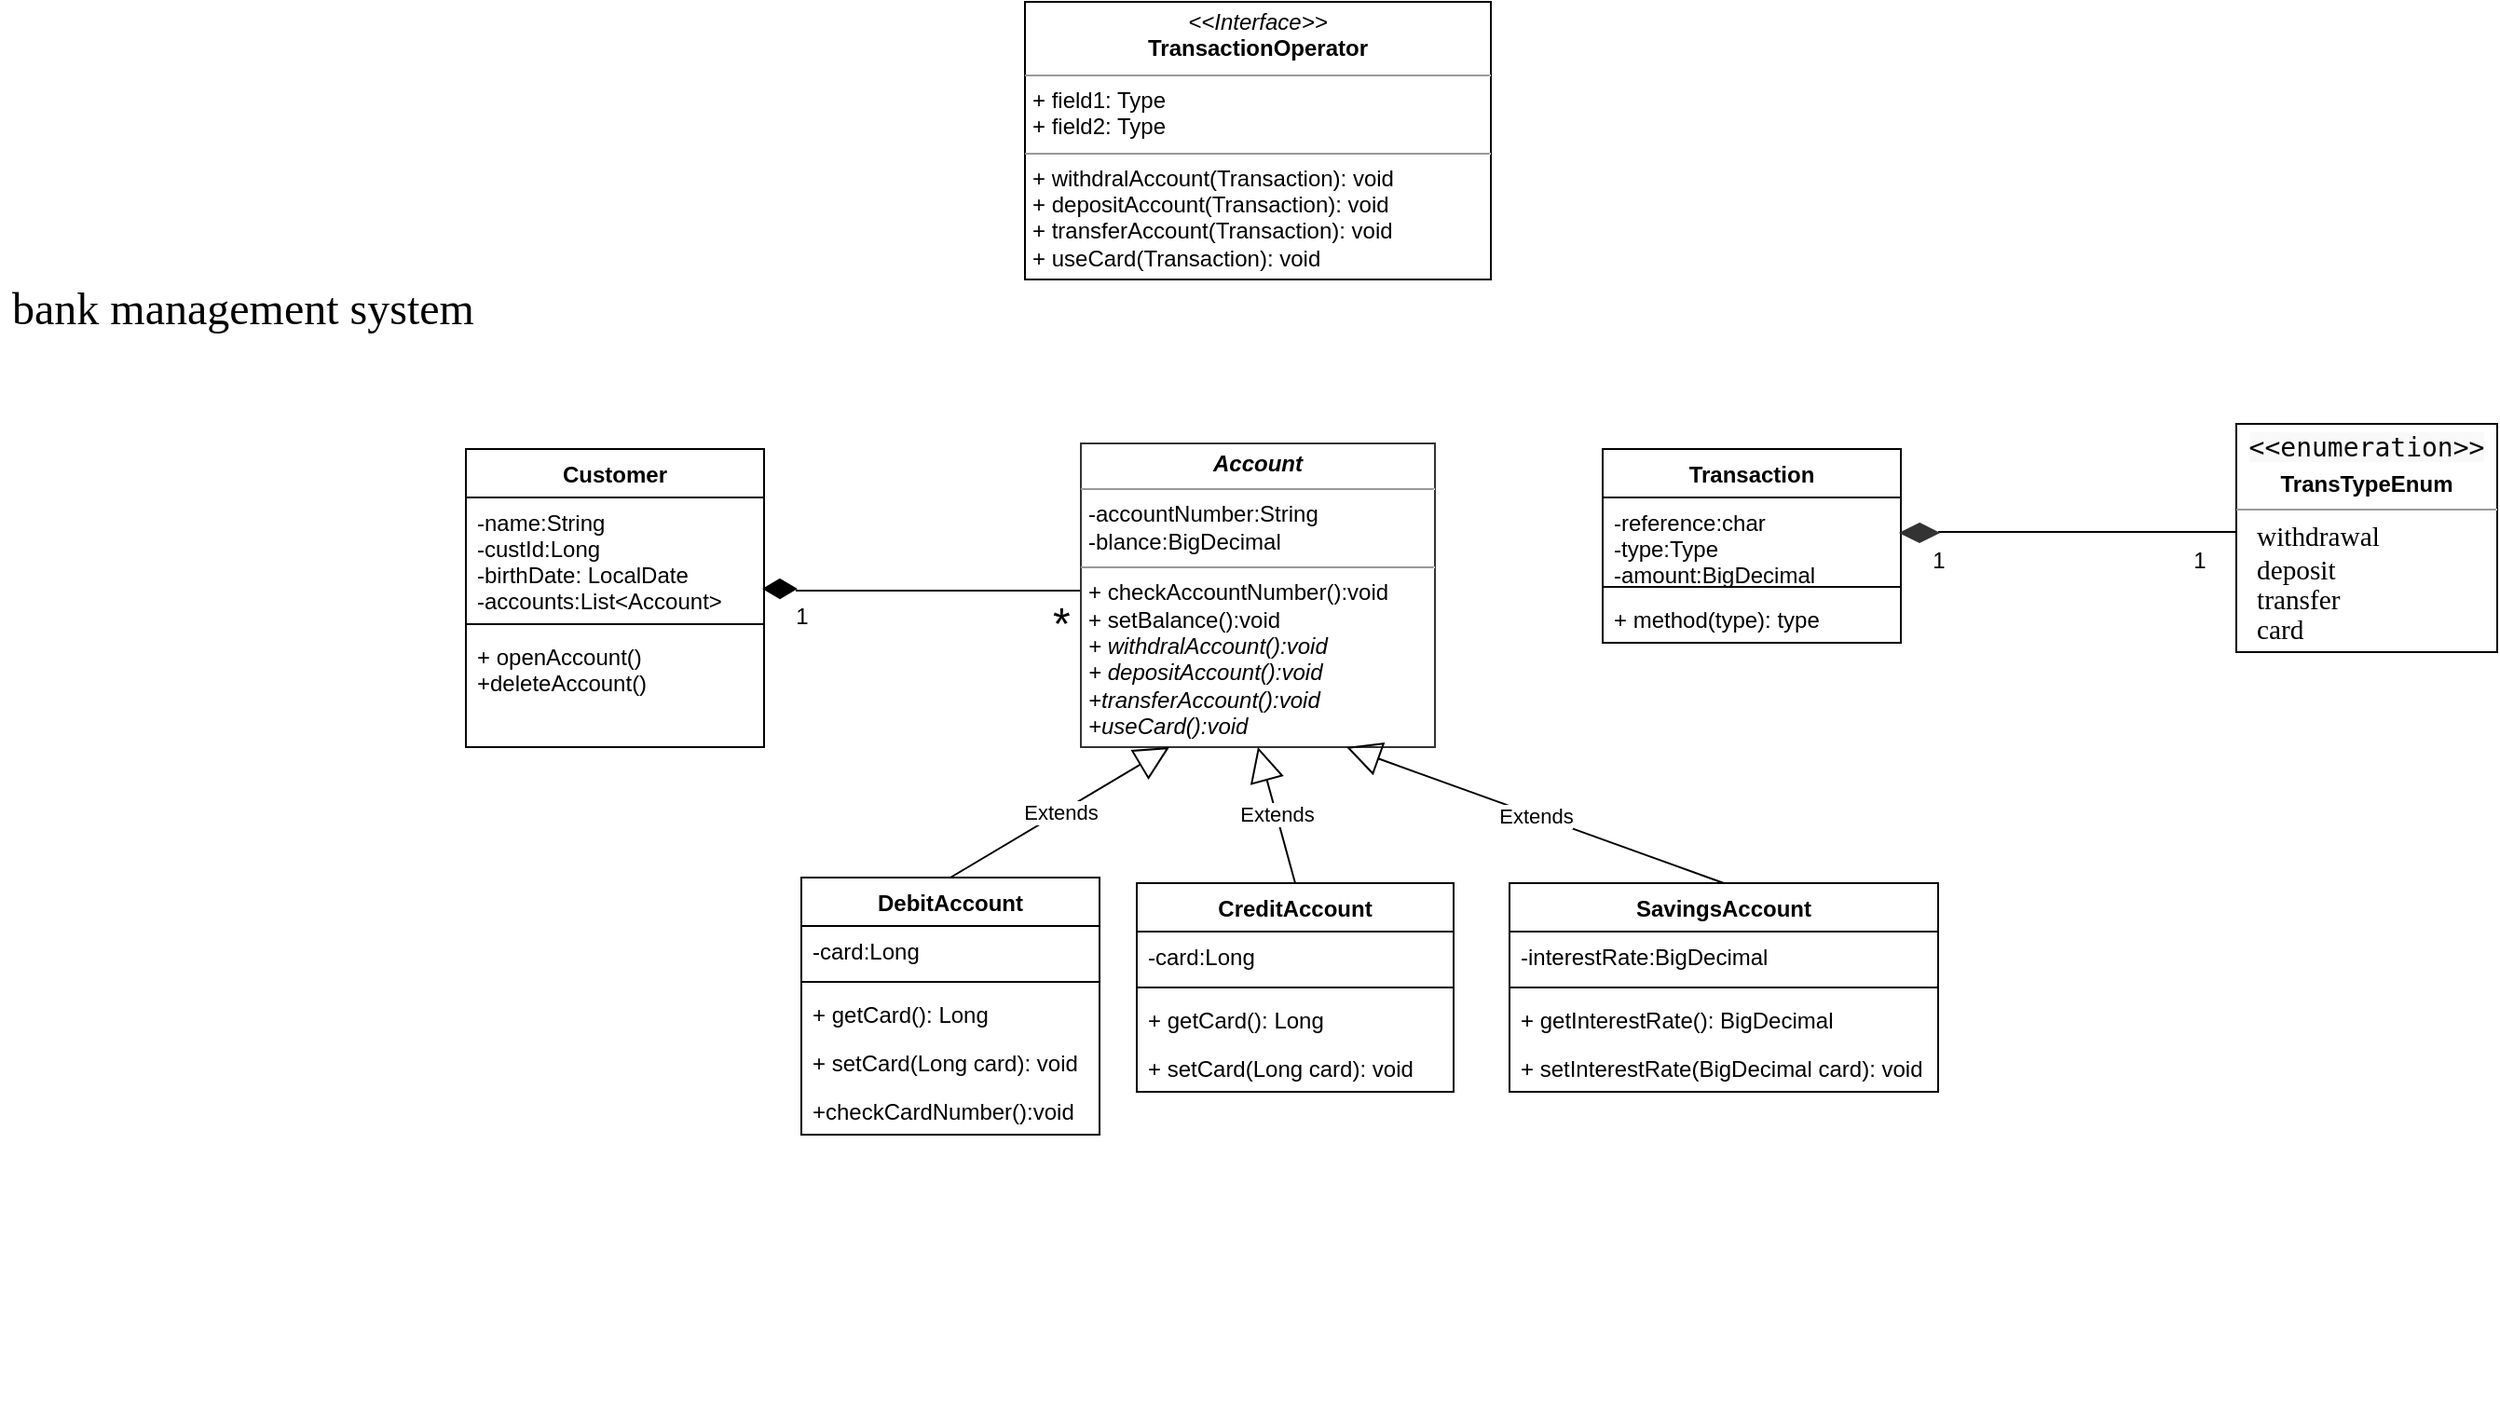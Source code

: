 <mxfile version="14.1.2" type="github">
  <diagram id="u7P9gTa-uS5qmwB9hr_K" name="Page-1">
    <mxGraphModel dx="1108" dy="450" grid="1" gridSize="10" guides="1" tooltips="1" connect="1" arrows="1" fold="1" page="1" pageScale="1" pageWidth="827" pageHeight="1169" math="0" shadow="0">
      <root>
        <mxCell id="0" />
        <mxCell id="1" parent="0" />
        <mxCell id="PTjb4T5VlLowp-uNTDuH-1" value="Customer" style="swimlane;fontStyle=1;align=center;verticalAlign=top;childLayout=stackLayout;horizontal=1;startSize=26;horizontalStack=0;resizeParent=1;resizeParentMax=0;resizeLast=0;collapsible=1;marginBottom=0;" vertex="1" parent="1">
          <mxGeometry x="550" y="501" width="160" height="160" as="geometry">
            <mxRectangle x="550" y="501" width="90" height="26" as="alternateBounds" />
          </mxGeometry>
        </mxCell>
        <mxCell id="PTjb4T5VlLowp-uNTDuH-2" value="-name:String&#xa;-custId:Long&#xa;-birthDate: LocalDate&#xa;-accounts:List&lt;Account&gt;" style="text;strokeColor=none;fillColor=none;align=left;verticalAlign=top;spacingLeft=4;spacingRight=4;overflow=hidden;rotatable=0;points=[[0,0.5],[1,0.5]];portConstraint=eastwest;" vertex="1" parent="PTjb4T5VlLowp-uNTDuH-1">
          <mxGeometry y="26" width="160" height="64" as="geometry" />
        </mxCell>
        <mxCell id="PTjb4T5VlLowp-uNTDuH-3" value="" style="line;strokeWidth=1;fillColor=none;align=left;verticalAlign=middle;spacingTop=-1;spacingLeft=3;spacingRight=3;rotatable=0;labelPosition=right;points=[];portConstraint=eastwest;" vertex="1" parent="PTjb4T5VlLowp-uNTDuH-1">
          <mxGeometry y="90" width="160" height="8" as="geometry" />
        </mxCell>
        <mxCell id="PTjb4T5VlLowp-uNTDuH-4" value="+ openAccount()&#xa;+deleteAccount()" style="text;strokeColor=none;fillColor=none;align=left;verticalAlign=top;spacingLeft=4;spacingRight=4;overflow=hidden;rotatable=0;points=[[0,0.5],[1,0.5]];portConstraint=eastwest;" vertex="1" parent="PTjb4T5VlLowp-uNTDuH-1">
          <mxGeometry y="98" width="160" height="62" as="geometry" />
        </mxCell>
        <mxCell id="PTjb4T5VlLowp-uNTDuH-5" value="Transaction" style="swimlane;fontStyle=1;align=center;verticalAlign=top;childLayout=stackLayout;horizontal=1;startSize=26;horizontalStack=0;resizeParent=1;resizeParentMax=0;resizeLast=0;collapsible=1;marginBottom=0;" vertex="1" parent="1">
          <mxGeometry x="1160" y="501" width="160" height="104" as="geometry" />
        </mxCell>
        <mxCell id="PTjb4T5VlLowp-uNTDuH-6" value="-reference:char&#xa;-type:Type&#xa;-amount:BigDecimal&#xa;" style="text;strokeColor=none;fillColor=none;align=left;verticalAlign=top;spacingLeft=4;spacingRight=4;overflow=hidden;rotatable=0;points=[[0,0.5],[1,0.5]];portConstraint=eastwest;" vertex="1" parent="PTjb4T5VlLowp-uNTDuH-5">
          <mxGeometry y="26" width="160" height="44" as="geometry" />
        </mxCell>
        <mxCell id="PTjb4T5VlLowp-uNTDuH-7" value="" style="line;strokeWidth=1;fillColor=none;align=left;verticalAlign=middle;spacingTop=-1;spacingLeft=3;spacingRight=3;rotatable=0;labelPosition=right;points=[];portConstraint=eastwest;" vertex="1" parent="PTjb4T5VlLowp-uNTDuH-5">
          <mxGeometry y="70" width="160" height="8" as="geometry" />
        </mxCell>
        <mxCell id="PTjb4T5VlLowp-uNTDuH-8" value="+ method(type): type" style="text;strokeColor=none;fillColor=none;align=left;verticalAlign=top;spacingLeft=4;spacingRight=4;overflow=hidden;rotatable=0;points=[[0,0.5],[1,0.5]];portConstraint=eastwest;" vertex="1" parent="PTjb4T5VlLowp-uNTDuH-5">
          <mxGeometry y="78" width="160" height="26" as="geometry" />
        </mxCell>
        <mxCell id="PTjb4T5VlLowp-uNTDuH-9" value="&lt;p class=&quot;MsoNormal&quot;&gt;&lt;span style=&quot;font-family: &amp;#34;times new roman&amp;#34;&quot;&gt;&lt;font style=&quot;font-size: 24px&quot;&gt;bank management system&lt;/font&gt;&lt;/span&gt;&lt;/p&gt;" style="text;html=1;align=center;verticalAlign=middle;resizable=0;points=[];autosize=1;" vertex="1" parent="1">
          <mxGeometry x="300" y="401" width="260" height="50" as="geometry" />
        </mxCell>
        <mxCell id="PTjb4T5VlLowp-uNTDuH-10" value="" style="group" vertex="1" connectable="0" parent="1">
          <mxGeometry x="710" y="571" width="216.112" height="50" as="geometry" />
        </mxCell>
        <mxCell id="PTjb4T5VlLowp-uNTDuH-11" value="" style="group" vertex="1" connectable="0" parent="PTjb4T5VlLowp-uNTDuH-10">
          <mxGeometry width="216.112" height="50" as="geometry" />
        </mxCell>
        <mxCell id="PTjb4T5VlLowp-uNTDuH-12" value="" style="line;strokeWidth=1;fillColor=none;align=left;verticalAlign=middle;spacingTop=-1;spacingLeft=3;spacingRight=3;rotatable=0;labelPosition=right;points=[];portConstraint=eastwest;" vertex="1" parent="PTjb4T5VlLowp-uNTDuH-11">
          <mxGeometry x="17" y="2" width="153" height="8" as="geometry" />
        </mxCell>
        <mxCell id="PTjb4T5VlLowp-uNTDuH-13" value="" style="rhombus;whiteSpace=wrap;html=1;fillColor=#000000;" vertex="1" parent="PTjb4T5VlLowp-uNTDuH-11">
          <mxGeometry width="17" height="10" as="geometry" />
        </mxCell>
        <mxCell id="PTjb4T5VlLowp-uNTDuH-14" value="&lt;table class=&quot;NormalTable&quot;&gt;&lt;tbody&gt;&lt;tr&gt;&lt;td width=&quot;156&quot;&gt;&lt;span class=&quot;fontstyle0&quot;&gt;&lt;font style=&quot;font-size: 24px&quot;&gt;*&lt;/font&gt;&lt;/span&gt;&lt;/td&gt;&lt;/tr&gt;&lt;/tbody&gt;&lt;/table&gt; &lt;font size=&quot;3&quot;&gt;&lt;br&gt;&lt;/font&gt;" style="text;whiteSpace=wrap;html=1;" vertex="1" parent="PTjb4T5VlLowp-uNTDuH-11">
          <mxGeometry x="150.001" width="66.111" height="50" as="geometry" />
        </mxCell>
        <mxCell id="PTjb4T5VlLowp-uNTDuH-15" value="DebitAccount" style="swimlane;fontStyle=1;align=center;verticalAlign=top;childLayout=stackLayout;horizontal=1;startSize=26;horizontalStack=0;resizeParent=1;resizeParentMax=0;resizeLast=0;collapsible=1;marginBottom=0;" vertex="1" parent="1">
          <mxGeometry x="730" y="731" width="160" height="138" as="geometry" />
        </mxCell>
        <mxCell id="PTjb4T5VlLowp-uNTDuH-16" value="-card:Long&#xa;" style="text;strokeColor=none;fillColor=none;align=left;verticalAlign=top;spacingLeft=4;spacingRight=4;overflow=hidden;rotatable=0;points=[[0,0.5],[1,0.5]];portConstraint=eastwest;" vertex="1" parent="PTjb4T5VlLowp-uNTDuH-15">
          <mxGeometry y="26" width="160" height="26" as="geometry" />
        </mxCell>
        <mxCell id="PTjb4T5VlLowp-uNTDuH-17" value="" style="line;strokeWidth=1;fillColor=none;align=left;verticalAlign=middle;spacingTop=-1;spacingLeft=3;spacingRight=3;rotatable=0;labelPosition=right;points=[];portConstraint=eastwest;" vertex="1" parent="PTjb4T5VlLowp-uNTDuH-15">
          <mxGeometry y="52" width="160" height="8" as="geometry" />
        </mxCell>
        <mxCell id="PTjb4T5VlLowp-uNTDuH-91" value="+ getCard(): Long&#xa;" style="text;strokeColor=none;fillColor=none;align=left;verticalAlign=top;spacingLeft=4;spacingRight=4;overflow=hidden;rotatable=0;points=[[0,0.5],[1,0.5]];portConstraint=eastwest;" vertex="1" parent="PTjb4T5VlLowp-uNTDuH-15">
          <mxGeometry y="60" width="160" height="26" as="geometry" />
        </mxCell>
        <mxCell id="PTjb4T5VlLowp-uNTDuH-92" value="+ setCard(Long card): void" style="text;strokeColor=none;fillColor=none;align=left;verticalAlign=top;spacingLeft=4;spacingRight=4;overflow=hidden;rotatable=0;points=[[0,0.5],[1,0.5]];portConstraint=eastwest;" vertex="1" parent="PTjb4T5VlLowp-uNTDuH-15">
          <mxGeometry y="86" width="160" height="26" as="geometry" />
        </mxCell>
        <mxCell id="PTjb4T5VlLowp-uNTDuH-18" value="+checkCardNumber():void" style="text;strokeColor=none;fillColor=none;align=left;verticalAlign=top;spacingLeft=4;spacingRight=4;overflow=hidden;rotatable=0;points=[[0,0.5],[1,0.5]];portConstraint=eastwest;" vertex="1" parent="PTjb4T5VlLowp-uNTDuH-15">
          <mxGeometry y="112" width="160" height="26" as="geometry" />
        </mxCell>
        <mxCell id="PTjb4T5VlLowp-uNTDuH-19" value="CreditAccount" style="swimlane;fontStyle=1;align=center;verticalAlign=top;childLayout=stackLayout;horizontal=1;startSize=26;horizontalStack=0;resizeParent=1;resizeParentMax=0;resizeLast=0;collapsible=1;marginBottom=0;" vertex="1" parent="1">
          <mxGeometry x="910" y="734" width="170" height="112" as="geometry" />
        </mxCell>
        <mxCell id="PTjb4T5VlLowp-uNTDuH-20" value="-card:Long&#xa;" style="text;strokeColor=none;fillColor=none;align=left;verticalAlign=top;spacingLeft=4;spacingRight=4;overflow=hidden;rotatable=0;points=[[0,0.5],[1,0.5]];portConstraint=eastwest;" vertex="1" parent="PTjb4T5VlLowp-uNTDuH-19">
          <mxGeometry y="26" width="170" height="26" as="geometry" />
        </mxCell>
        <mxCell id="PTjb4T5VlLowp-uNTDuH-21" value="" style="line;strokeWidth=1;fillColor=none;align=left;verticalAlign=middle;spacingTop=-1;spacingLeft=3;spacingRight=3;rotatable=0;labelPosition=right;points=[];portConstraint=eastwest;" vertex="1" parent="PTjb4T5VlLowp-uNTDuH-19">
          <mxGeometry y="52" width="170" height="8" as="geometry" />
        </mxCell>
        <mxCell id="PTjb4T5VlLowp-uNTDuH-22" value="+ getCard(): Long&#xa;" style="text;strokeColor=none;fillColor=none;align=left;verticalAlign=top;spacingLeft=4;spacingRight=4;overflow=hidden;rotatable=0;points=[[0,0.5],[1,0.5]];portConstraint=eastwest;" vertex="1" parent="PTjb4T5VlLowp-uNTDuH-19">
          <mxGeometry y="60" width="170" height="26" as="geometry" />
        </mxCell>
        <mxCell id="PTjb4T5VlLowp-uNTDuH-88" value="+ setCard(Long card): void" style="text;strokeColor=none;fillColor=none;align=left;verticalAlign=top;spacingLeft=4;spacingRight=4;overflow=hidden;rotatable=0;points=[[0,0.5],[1,0.5]];portConstraint=eastwest;" vertex="1" parent="PTjb4T5VlLowp-uNTDuH-19">
          <mxGeometry y="86" width="170" height="26" as="geometry" />
        </mxCell>
        <mxCell id="PTjb4T5VlLowp-uNTDuH-23" value="SavingsAccount" style="swimlane;fontStyle=1;align=center;verticalAlign=top;childLayout=stackLayout;horizontal=1;startSize=26;horizontalStack=0;resizeParent=1;resizeParentMax=0;resizeLast=0;collapsible=1;marginBottom=0;" vertex="1" parent="1">
          <mxGeometry x="1110" y="734" width="230" height="112" as="geometry" />
        </mxCell>
        <mxCell id="PTjb4T5VlLowp-uNTDuH-24" value="-interestRate:BigDecimal" style="text;strokeColor=none;fillColor=none;align=left;verticalAlign=top;spacingLeft=4;spacingRight=4;overflow=hidden;rotatable=0;points=[[0,0.5],[1,0.5]];portConstraint=eastwest;" vertex="1" parent="PTjb4T5VlLowp-uNTDuH-23">
          <mxGeometry y="26" width="230" height="26" as="geometry" />
        </mxCell>
        <mxCell id="PTjb4T5VlLowp-uNTDuH-25" value="" style="line;strokeWidth=1;fillColor=none;align=left;verticalAlign=middle;spacingTop=-1;spacingLeft=3;spacingRight=3;rotatable=0;labelPosition=right;points=[];portConstraint=eastwest;" vertex="1" parent="PTjb4T5VlLowp-uNTDuH-23">
          <mxGeometry y="52" width="230" height="8" as="geometry" />
        </mxCell>
        <mxCell id="PTjb4T5VlLowp-uNTDuH-26" value="+ getInterestRate(): BigDecimal&#xa;" style="text;strokeColor=none;fillColor=none;align=left;verticalAlign=top;spacingLeft=4;spacingRight=4;overflow=hidden;rotatable=0;points=[[0,0.5],[1,0.5]];portConstraint=eastwest;" vertex="1" parent="PTjb4T5VlLowp-uNTDuH-23">
          <mxGeometry y="60" width="230" height="26" as="geometry" />
        </mxCell>
        <mxCell id="PTjb4T5VlLowp-uNTDuH-94" value="+ setInterestRate(BigDecimal card): void" style="text;strokeColor=none;fillColor=none;align=left;verticalAlign=top;spacingLeft=4;spacingRight=4;overflow=hidden;rotatable=0;points=[[0,0.5],[1,0.5]];portConstraint=eastwest;" vertex="1" parent="PTjb4T5VlLowp-uNTDuH-23">
          <mxGeometry y="86" width="230" height="26" as="geometry" />
        </mxCell>
        <mxCell id="PTjb4T5VlLowp-uNTDuH-27" value="" style="group" vertex="1" connectable="0" parent="1">
          <mxGeometry x="897.5" y="624" width="25" height="20" as="geometry" />
        </mxCell>
        <mxCell id="PTjb4T5VlLowp-uNTDuH-29" value="" style="group" vertex="1" connectable="0" parent="1">
          <mxGeometry x="1320" y="541" width="180" height="10" as="geometry" />
        </mxCell>
        <mxCell id="PTjb4T5VlLowp-uNTDuH-30" value="" style="endArrow=none;html=1;edgeStyle=orthogonalEdgeStyle;" edge="1" parent="PTjb4T5VlLowp-uNTDuH-29">
          <mxGeometry relative="1" as="geometry">
            <mxPoint x="20" y="4.5" as="sourcePoint" />
            <mxPoint x="180" y="4.5" as="targetPoint" />
          </mxGeometry>
        </mxCell>
        <mxCell id="PTjb4T5VlLowp-uNTDuH-31" value="" style="rhombus;whiteSpace=wrap;html=1;strokeColor=#333333;fillColor=#333333;" vertex="1" parent="1">
          <mxGeometry x="1320" y="541" width="20" height="10" as="geometry" />
        </mxCell>
        <mxCell id="PTjb4T5VlLowp-uNTDuH-32" value="1" style="text;html=1;align=center;verticalAlign=middle;resizable=0;points=[];autosize=1;" vertex="1" parent="1">
          <mxGeometry x="1330" y="551" width="20" height="20" as="geometry" />
        </mxCell>
        <mxCell id="PTjb4T5VlLowp-uNTDuH-33" value="1" style="text;html=1;align=center;verticalAlign=middle;resizable=0;points=[];autosize=1;" vertex="1" parent="1">
          <mxGeometry x="1470" y="551" width="20" height="20" as="geometry" />
        </mxCell>
        <mxCell id="PTjb4T5VlLowp-uNTDuH-34" value="&lt;p style=&quot;margin: 0px ; margin-top: 4px ; text-align: center&quot;&gt;&lt;i&gt;&lt;b&gt;Account&lt;/b&gt;&lt;/i&gt;&lt;/p&gt;&lt;hr size=&quot;1&quot;&gt;&lt;p style=&quot;margin: 0px ; margin-left: 4px&quot;&gt;-accountNumber:String&lt;br style=&quot;padding: 0px ; margin: 0px&quot;&gt;-blance:BigDecimal&lt;br&gt;&lt;/p&gt;&lt;hr size=&quot;1&quot;&gt;&lt;p style=&quot;margin: 0px ; margin-left: 4px&quot;&gt;+ checkAccountNumber():void&lt;br&gt;+ setBalance():void&lt;/p&gt;&lt;p style=&quot;margin: 0px ; margin-left: 4px&quot;&gt;&lt;i&gt;+ withdralAccount():void&lt;/i&gt;&lt;/p&gt;&lt;p style=&quot;margin: 0px ; margin-left: 4px&quot;&gt;&lt;i&gt;+ depositAccount():void&lt;/i&gt;&lt;/p&gt;&lt;p style=&quot;margin: 0px ; margin-left: 4px&quot;&gt;&lt;i&gt;+transferAccount():void&lt;/i&gt;&lt;/p&gt;&lt;p style=&quot;margin: 0px ; margin-left: 4px&quot;&gt;&lt;i&gt;+useCard():void&lt;/i&gt;&lt;/p&gt;&lt;br&gt;&lt;p style=&quot;margin: 0px ; margin-left: 4px&quot;&gt; &lt;br&gt;&lt;br style=&quot;line-height: normal&quot;&gt;&lt;/p&gt;" style="verticalAlign=top;align=left;overflow=fill;fontSize=12;fontFamily=Helvetica;html=1;strokeColor=#333333;fillColor=#FFFFFF;" vertex="1" parent="1">
          <mxGeometry x="880" y="498" width="190" height="163" as="geometry" />
        </mxCell>
        <mxCell id="PTjb4T5VlLowp-uNTDuH-35" value="Extends" style="endArrow=block;endSize=16;endFill=0;html=1;entryX=0.25;entryY=1;entryDx=0;entryDy=0;exitX=0.5;exitY=0;exitDx=0;exitDy=0;" edge="1" parent="1" source="PTjb4T5VlLowp-uNTDuH-15" target="PTjb4T5VlLowp-uNTDuH-34">
          <mxGeometry width="160" relative="1" as="geometry">
            <mxPoint x="720" y="681" as="sourcePoint" />
            <mxPoint x="880" y="681" as="targetPoint" />
          </mxGeometry>
        </mxCell>
        <mxCell id="PTjb4T5VlLowp-uNTDuH-36" value="Extends" style="endArrow=block;endSize=16;endFill=0;html=1;exitX=0.5;exitY=0;exitDx=0;exitDy=0;entryX=0.5;entryY=1;entryDx=0;entryDy=0;" edge="1" parent="1" source="PTjb4T5VlLowp-uNTDuH-19" target="PTjb4T5VlLowp-uNTDuH-34">
          <mxGeometry width="160" relative="1" as="geometry">
            <mxPoint x="870" y="734" as="sourcePoint" />
            <mxPoint x="980" y="621" as="targetPoint" />
          </mxGeometry>
        </mxCell>
        <mxCell id="PTjb4T5VlLowp-uNTDuH-37" value="Extends" style="endArrow=block;endSize=16;endFill=0;html=1;exitX=0.5;exitY=0;exitDx=0;exitDy=0;entryX=0.75;entryY=1;entryDx=0;entryDy=0;" edge="1" parent="1" source="PTjb4T5VlLowp-uNTDuH-23" target="PTjb4T5VlLowp-uNTDuH-34">
          <mxGeometry width="160" relative="1" as="geometry">
            <mxPoint x="992" y="744" as="sourcePoint" />
            <mxPoint x="970" y="634" as="targetPoint" />
          </mxGeometry>
        </mxCell>
        <mxCell id="PTjb4T5VlLowp-uNTDuH-38" value="1" style="text;html=1;align=center;verticalAlign=middle;resizable=0;points=[];autosize=1;" vertex="1" parent="1">
          <mxGeometry x="720" y="581" width="20" height="20" as="geometry" />
        </mxCell>
        <mxCell id="PTjb4T5VlLowp-uNTDuH-65" value="" style="text;strokeColor=none;fillColor=none;align=left;verticalAlign=middle;spacingTop=-1;spacingLeft=4;spacingRight=4;rotatable=0;labelPosition=right;points=[];portConstraint=eastwest;" vertex="1" parent="1">
          <mxGeometry x="630" y="1005" width="20" height="14" as="geometry" />
        </mxCell>
        <mxCell id="PTjb4T5VlLowp-uNTDuH-84" value="&lt;p style=&quot;margin: 0px ; margin-top: 4px ; text-align: center&quot;&gt;&lt;span style=&quot;color: rgb(8 , 8 , 8) ; font-family: &amp;#34;monaco&amp;#34; , &amp;#34;lucida console&amp;#34; , monospace ; font-size: 14px ; text-align: left ; background-color: rgb(249 , 249 , 249)&quot;&gt;&amp;lt;&amp;lt;enumeration&amp;gt;&amp;gt;&lt;/span&gt;&lt;br&gt;&lt;/p&gt;&lt;p style=&quot;margin: 0px ; margin-top: 4px ; text-align: center&quot;&gt;&lt;b&gt;TransTypeEnum&lt;/b&gt;&lt;/p&gt;&lt;hr size=&quot;1&quot;&gt;&lt;div style=&quot;height: 2px&quot;&gt;&lt;span lang=&quot;EN-US&quot; style=&quot;font-size: 11pt ; font-family: &amp;#34;times new roman&amp;#34; , serif&quot;&gt;&amp;nbsp; &amp;nbsp;withdrawal&lt;/span&gt;&lt;br&gt;&lt;span lang=&quot;EN-US&quot; style=&quot;font-size: 11pt ; font-family: &amp;#34;times new roman&amp;#34; , serif&quot;&gt;&amp;nbsp; &amp;nbsp;deposit&lt;/span&gt;&lt;br&gt;&lt;/div&gt;&lt;div style=&quot;height: 2px&quot;&gt;&lt;span lang=&quot;EN-US&quot; style=&quot;font-size: 11pt ; font-family: &amp;#34;times new roman&amp;#34; , serif&quot;&gt;&lt;br&gt;&lt;/span&gt;&lt;/div&gt;&lt;div style=&quot;height: 2px&quot;&gt;&lt;span lang=&quot;EN-US&quot; style=&quot;font-size: 11pt ; font-family: &amp;#34;times new roman&amp;#34; , serif&quot;&gt;&lt;br&gt;&lt;/span&gt;&lt;/div&gt;&lt;div style=&quot;height: 2px&quot;&gt;&lt;span lang=&quot;EN-US&quot; style=&quot;font-size: 11pt ; font-family: &amp;#34;times new roman&amp;#34; , serif&quot;&gt;&lt;br&gt;&lt;/span&gt;&lt;/div&gt;&lt;div style=&quot;height: 2px&quot;&gt;&lt;span lang=&quot;EN-US&quot; style=&quot;font-size: 11pt ; font-family: &amp;#34;times new roman&amp;#34; , serif&quot;&gt;&lt;br&gt;&lt;/span&gt;&lt;/div&gt;&lt;div style=&quot;height: 2px&quot;&gt;&lt;span lang=&quot;EN-US&quot; style=&quot;font-size: 11pt ; font-family: &amp;#34;times new roman&amp;#34; , serif&quot;&gt;&lt;br&gt;&lt;/span&gt;&lt;/div&gt;&lt;div style=&quot;height: 2px&quot;&gt;&lt;span lang=&quot;EN-US&quot; style=&quot;font-size: 11pt ; font-family: &amp;#34;times new roman&amp;#34; , serif&quot;&gt;&lt;br&gt;&lt;/span&gt;&lt;/div&gt;&lt;div style=&quot;height: 2px&quot;&gt;&lt;span lang=&quot;EN-US&quot; style=&quot;font-size: 11pt ; font-family: &amp;#34;times new roman&amp;#34; , serif&quot;&gt;&lt;br&gt;&lt;/span&gt;&lt;/div&gt;&lt;div style=&quot;height: 2px&quot;&gt;&lt;span lang=&quot;EN-US&quot; style=&quot;font-size: 11pt ; font-family: &amp;#34;times new roman&amp;#34; , serif&quot;&gt;&lt;br&gt;&lt;/span&gt;&lt;/div&gt;&lt;div style=&quot;height: 2px&quot;&gt;&lt;span lang=&quot;EN-US&quot; style=&quot;font-size: 11pt ; font-family: &amp;#34;times new roman&amp;#34; , serif&quot;&gt;&lt;br&gt;&lt;/span&gt;&lt;/div&gt;&lt;div style=&quot;height: 2px&quot;&gt;&lt;span lang=&quot;EN-US&quot; style=&quot;font-size: 11pt ; font-family: &amp;#34;times new roman&amp;#34; , serif&quot;&gt;&lt;br&gt;&lt;/span&gt;&lt;/div&gt;&lt;div style=&quot;height: 2px&quot;&gt;&lt;span lang=&quot;EN-US&quot; style=&quot;font-size: 11pt ; font-family: &amp;#34;times new roman&amp;#34; , serif&quot;&gt;&lt;br&gt;&lt;/span&gt;&lt;/div&gt;&lt;div style=&quot;height: 2px&quot;&gt;&lt;span lang=&quot;EN-US&quot; style=&quot;font-size: 11pt ; font-family: &amp;#34;times new roman&amp;#34; , serif&quot;&gt;&lt;br&gt;&lt;/span&gt;&lt;/div&gt;&lt;div style=&quot;height: 2px&quot;&gt;&lt;span lang=&quot;EN-US&quot; style=&quot;font-size: 11pt ; font-family: &amp;#34;times new roman&amp;#34; , serif&quot;&gt;&lt;br&gt;&lt;/span&gt;&lt;/div&gt;&lt;div style=&quot;height: 2px&quot;&gt;&lt;span lang=&quot;EN-US&quot; style=&quot;font-size: 11pt ; font-family: &amp;#34;times new roman&amp;#34; , serif&quot;&gt;&lt;br&gt;&lt;/span&gt;&lt;/div&gt;&lt;div style=&quot;height: 2px&quot;&gt;&lt;span lang=&quot;EN-US&quot; style=&quot;font-size: 11pt ; font-family: &amp;#34;times new roman&amp;#34; , serif&quot;&gt;&lt;br&gt;&lt;/span&gt;&lt;/div&gt;&lt;div style=&quot;height: 2px&quot;&gt;&lt;span lang=&quot;EN-US&quot; style=&quot;font-size: 11pt ; font-family: &amp;#34;times new roman&amp;#34; , serif&quot;&gt;&lt;br&gt;&lt;/span&gt;&lt;/div&gt;&lt;div style=&quot;height: 2px&quot;&gt;&lt;span lang=&quot;EN-US&quot; style=&quot;font-size: 11pt ; font-family: &amp;#34;times new roman&amp;#34; , serif&quot;&gt;&lt;span lang=&quot;EN-US&quot; style=&quot;font-size: 11pt ; font-family: &amp;#34;times new roman&amp;#34; , serif&quot;&gt;&amp;nbsp; &amp;nbsp;transfer&lt;/span&gt;&lt;br&gt;&lt;/span&gt;&lt;/div&gt;&lt;div style=&quot;height: 2px&quot;&gt;&lt;span lang=&quot;EN-US&quot; style=&quot;font-size: 11pt ; font-family: &amp;#34;times new roman&amp;#34; , serif&quot;&gt;&lt;span lang=&quot;EN-US&quot; style=&quot;font-size: 11pt ; font-family: &amp;#34;times new roman&amp;#34; , serif&quot;&gt;&lt;br&gt;&lt;/span&gt;&lt;/span&gt;&lt;/div&gt;&lt;div style=&quot;height: 2px&quot;&gt;&lt;span lang=&quot;EN-US&quot; style=&quot;font-size: 11pt ; font-family: &amp;#34;times new roman&amp;#34; , serif&quot;&gt;&lt;span lang=&quot;EN-US&quot; style=&quot;font-size: 11pt ; font-family: &amp;#34;times new roman&amp;#34; , serif&quot;&gt;&lt;br&gt;&lt;/span&gt;&lt;/span&gt;&lt;/div&gt;&lt;div style=&quot;height: 2px&quot;&gt;&lt;span lang=&quot;EN-US&quot; style=&quot;font-size: 11pt ; font-family: &amp;#34;times new roman&amp;#34; , serif&quot;&gt;&lt;span lang=&quot;EN-US&quot; style=&quot;font-size: 11pt ; font-family: &amp;#34;times new roman&amp;#34; , serif&quot;&gt;&lt;br&gt;&lt;/span&gt;&lt;/span&gt;&lt;/div&gt;&lt;div style=&quot;height: 2px&quot;&gt;&lt;span lang=&quot;EN-US&quot; style=&quot;font-size: 11pt ; font-family: &amp;#34;times new roman&amp;#34; , serif&quot;&gt;&lt;span lang=&quot;EN-US&quot; style=&quot;font-size: 11pt ; font-family: &amp;#34;times new roman&amp;#34; , serif&quot;&gt;&lt;br&gt;&lt;/span&gt;&lt;/span&gt;&lt;/div&gt;&lt;div style=&quot;height: 2px&quot;&gt;&lt;span lang=&quot;EN-US&quot; style=&quot;font-size: 11pt ; font-family: &amp;#34;times new roman&amp;#34; , serif&quot;&gt;&lt;span lang=&quot;EN-US&quot; style=&quot;font-size: 11pt ; font-family: &amp;#34;times new roman&amp;#34; , serif&quot;&gt;&lt;br&gt;&lt;/span&gt;&lt;/span&gt;&lt;/div&gt;&lt;div style=&quot;height: 2px&quot;&gt;&lt;span lang=&quot;EN-US&quot; style=&quot;font-size: 11pt ; font-family: &amp;#34;times new roman&amp;#34; , serif&quot;&gt;&lt;span lang=&quot;EN-US&quot; style=&quot;font-size: 11pt ; font-family: &amp;#34;times new roman&amp;#34; , serif&quot;&gt;&lt;br&gt;&lt;/span&gt;&lt;/span&gt;&lt;/div&gt;&lt;div style=&quot;height: 2px&quot;&gt;&lt;span lang=&quot;EN-US&quot; style=&quot;font-size: 11pt ; font-family: &amp;#34;times new roman&amp;#34; , serif&quot;&gt;&lt;span lang=&quot;EN-US&quot; style=&quot;font-size: 11pt ; font-family: &amp;#34;times new roman&amp;#34; , serif&quot;&gt;&lt;br&gt;&lt;/span&gt;&lt;/span&gt;&lt;/div&gt;&lt;div style=&quot;height: 2px&quot;&gt;&lt;span lang=&quot;EN-US&quot; style=&quot;font-size: 11pt ; font-family: &amp;#34;times new roman&amp;#34; , serif&quot;&gt;&lt;span lang=&quot;EN-US&quot; style=&quot;font-size: 11pt ; font-family: &amp;#34;times new roman&amp;#34; , serif&quot;&gt;&lt;span lang=&quot;EN-US&quot; style=&quot;font-size: 11pt ; font-family: &amp;#34;times new roman&amp;#34; , serif&quot;&gt;&amp;nbsp; &amp;nbsp;card&lt;/span&gt;&lt;br&gt;&lt;/span&gt;&lt;/span&gt;&lt;/div&gt;" style="verticalAlign=top;align=left;overflow=fill;fontSize=12;fontFamily=Helvetica;html=1;" vertex="1" parent="1">
          <mxGeometry x="1500" y="487.5" width="140" height="122.5" as="geometry" />
        </mxCell>
        <mxCell id="PTjb4T5VlLowp-uNTDuH-97" value="&lt;p style=&quot;margin: 0px ; margin-top: 4px ; text-align: center&quot;&gt;&lt;i&gt;&amp;lt;&amp;lt;Interface&amp;gt;&amp;gt;&lt;/i&gt;&lt;br&gt;&lt;b&gt;TransactionOperator&lt;/b&gt;&lt;br&gt;&lt;/p&gt;&lt;hr size=&quot;1&quot;&gt;&lt;p style=&quot;margin: 0px ; margin-left: 4px&quot;&gt;+ field1: Type&lt;br&gt;+ field2: Type&lt;/p&gt;&lt;hr size=&quot;1&quot;&gt;&lt;p style=&quot;margin: 0px ; margin-left: 4px&quot;&gt;+ withdralAccount(Transaction): void&lt;br&gt;+ depositAccount(Transaction): void&lt;/p&gt;&lt;p style=&quot;margin: 0px ; margin-left: 4px&quot;&gt;+ transferAccount(Transaction): void&lt;br&gt;&lt;/p&gt;&lt;p style=&quot;margin: 0px ; margin-left: 4px&quot;&gt;+ useCard(Transaction): void&lt;br&gt;&lt;/p&gt;" style="verticalAlign=top;align=left;overflow=fill;fontSize=12;fontFamily=Helvetica;html=1;" vertex="1" parent="1">
          <mxGeometry x="850" y="261" width="250" height="149" as="geometry" />
        </mxCell>
      </root>
    </mxGraphModel>
  </diagram>
</mxfile>
